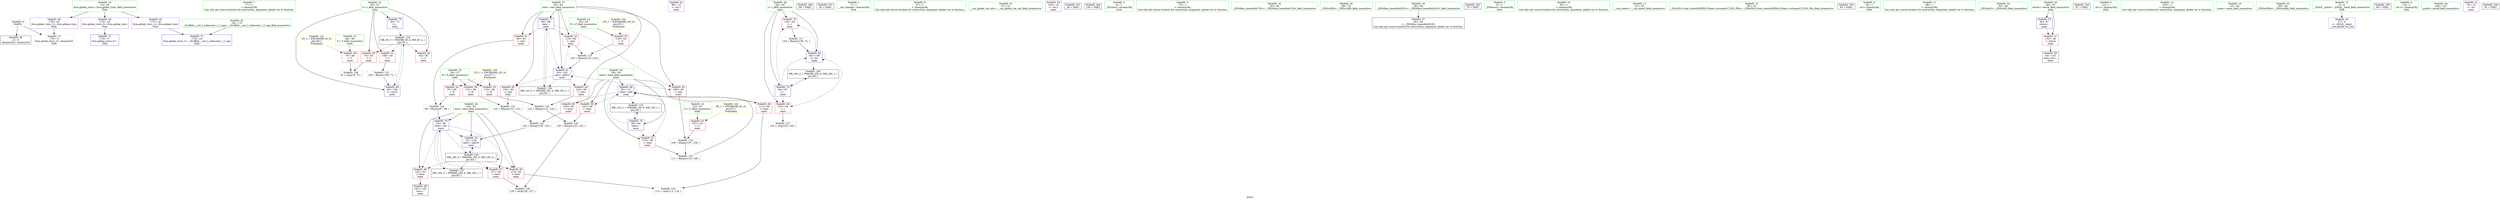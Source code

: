 digraph "SVFG" {
	label="SVFG";

	Node0x557666afa4f0 [shape=record,color=grey,label="{NodeID: 0\nNullPtr}"];
	Node0x557666afa4f0 -> Node0x557666b102d0[style=solid];
	Node0x557666afa4f0 -> Node0x557666b13250[style=solid];
	Node0x557666afac60 [shape=record,color=green,label="{NodeID: 7\n17\<--1\n\<--dummyObj\nCan only get source location for instruction, argument, global var or function.}"];
	Node0x557666b0f060 [shape=record,color=green,label="{NodeID: 14\n16\<--20\nllvm.global_ctors\<--llvm.global_ctors_field_insensitive\nGlob }"];
	Node0x557666b0f060 -> Node0x557666b109b0[style=solid];
	Node0x557666b0f060 -> Node0x557666b10ab0[style=solid];
	Node0x557666b0f060 -> Node0x557666b10bb0[style=solid];
	Node0x557666b0f580 [shape=record,color=green,label="{NodeID: 21\n48\<--49\nT\<--T_field_insensitive\nmain\n}"];
	Node0x557666b0f580 -> Node0x557666b11da0[style=solid];
	Node0x557666b0fb30 [shape=record,color=green,label="{NodeID: 28\n62\<--63\nbest\<--best_field_insensitive\nmain\n}"];
	Node0x557666b0fb30 -> Node0x557666b12c40[style=solid];
	Node0x557666b0fb30 -> Node0x557666b12d10[style=solid];
	Node0x557666b0fb30 -> Node0x557666b12de0[style=solid];
	Node0x557666b0fb30 -> Node0x557666b13690[style=solid];
	Node0x557666b0fb30 -> Node0x557666b139d0[style=solid];
	Node0x557666b15ed0 [shape=record,color=grey,label="{NodeID: 118\n125 = Binary(123, 124, )\n}"];
	Node0x557666b15ed0 -> Node0x557666b161d0[style=solid];
	Node0x557666b101d0 [shape=record,color=green,label="{NodeID: 35\n18\<--170\n_GLOBAL__sub_I_iridescent_1_1.cpp\<--_GLOBAL__sub_I_iridescent_1_1.cpp_field_insensitive\n}"];
	Node0x557666b101d0 -> Node0x557666b13150[style=solid];
	Node0x557666b16950 [shape=record,color=grey,label="{NodeID: 125\n115 = cmp(113, 114, )\n}"];
	Node0x557666b10810 [shape=record,color=purple,label="{NodeID: 42\n86\<--12\n\<--.str.1\nmain\n}"];
	Node0x557666b11e70 [shape=record,color=red,label="{NodeID: 49\n74\<--50\n\<--t\nmain\n}"];
	Node0x557666b11e70 -> Node0x557666b16dd0[style=solid];
	Node0x557666b12420 [shape=record,color=red,label="{NodeID: 56\n131\<--56\n\<--X\nmain\n}"];
	Node0x557666b12420 -> Node0x557666b164d0[style=solid];
	Node0x557666b129d0 [shape=record,color=red,label="{NodeID: 63\n119\<--60\n\<--rate\nmain\n}"];
	Node0x557666b129d0 -> Node0x557666b15ad0[style=solid];
	Node0x557666b12f80 [shape=record,color=red,label="{NodeID: 70\n138\<--64\n\<--i\nmain\n}"];
	Node0x557666b12f80 -> Node0x557666b15d50[style=solid];
	Node0x557666969650 [shape=record,color=black,label="{NodeID: 160\n68 = PHI()\n}"];
	Node0x557666b135c0 [shape=record,color=blue,label="{NodeID: 77\n60\<--96\nrate\<--\nmain\n}"];
	Node0x557666b135c0 -> Node0x557666b12830[style=dashed];
	Node0x557666b135c0 -> Node0x557666b12900[style=dashed];
	Node0x557666b135c0 -> Node0x557666b129d0[style=dashed];
	Node0x557666b135c0 -> Node0x557666b13900[style=dashed];
	Node0x557666b135c0 -> Node0x557666b1cf00[style=dashed];
	Node0x557666b26c00 [shape=record,color=black,label="{NodeID: 167\n92 = PHI()\n}"];
	Node0x557666b13b70 [shape=record,color=blue,label="{NodeID: 84\n50\<--150\nt\<--inc22\nmain\n}"];
	Node0x557666b13b70 -> Node0x557666b1c500[style=dashed];
	Node0x557666afadb0 [shape=record,color=green,label="{NodeID: 1\n7\<--1\n__dso_handle\<--dummyObj\nGlob }"];
	Node0x557666afaea0 [shape=record,color=green,label="{NodeID: 8\n67\<--1\n\<--dummyObj\nCan only get source location for instruction, argument, global var or function.}"];
	Node0x557666b0f0f0 [shape=record,color=green,label="{NodeID: 15\n21\<--22\n__cxx_global_var_init\<--__cxx_global_var_init_field_insensitive\n}"];
	Node0x557666b0f650 [shape=record,color=green,label="{NodeID: 22\n50\<--51\nt\<--t_field_insensitive\nmain\n}"];
	Node0x557666b0f650 -> Node0x557666b11e70[style=solid];
	Node0x557666b0f650 -> Node0x557666b11f40[style=solid];
	Node0x557666b0f650 -> Node0x557666b12010[style=solid];
	Node0x557666b0f650 -> Node0x557666b13420[style=solid];
	Node0x557666b0f650 -> Node0x557666b13b70[style=solid];
	Node0x557666b0fc00 [shape=record,color=green,label="{NodeID: 29\n64\<--65\ni\<--i_field_insensitive\nmain\n}"];
	Node0x557666b0fc00 -> Node0x557666b12eb0[style=solid];
	Node0x557666b0fc00 -> Node0x557666b12f80[style=solid];
	Node0x557666b0fc00 -> Node0x557666b13760[style=solid];
	Node0x557666b0fc00 -> Node0x557666b13aa0[style=solid];
	Node0x557666b16050 [shape=record,color=grey,label="{NodeID: 119\n109 = Binary(107, 108, )\n}"];
	Node0x557666b16050 -> Node0x557666b167d0[style=solid];
	Node0x557666b102d0 [shape=record,color=black,label="{NodeID: 36\n2\<--3\ndummyVal\<--dummyVal\n}"];
	Node0x557666b16ad0 [shape=record,color=grey,label="{NodeID: 126\n128 = cmp(126, 127, )\n}"];
	Node0x557666b108e0 [shape=record,color=purple,label="{NodeID: 43\n144\<--14\n\<--.str.2\nmain\n}"];
	Node0x557666b11f40 [shape=record,color=red,label="{NodeID: 50\n82\<--50\n\<--t\nmain\n}"];
	Node0x557666b124f0 [shape=record,color=red,label="{NodeID: 57\n110\<--58\n\<--time\nmain\n}"];
	Node0x557666b124f0 -> Node0x557666b167d0[style=solid];
	Node0x557666b12aa0 [shape=record,color=red,label="{NodeID: 64\n124\<--60\n\<--rate\nmain\n}"];
	Node0x557666b12aa0 -> Node0x557666b15ed0[style=solid];
	Node0x557666b13050 [shape=record,color=blue,label="{NodeID: 71\n174\<--17\nllvm.global_ctors_0\<--\nGlob }"];
	Node0x557666b25cf0 [shape=record,color=black,label="{NodeID: 161\n28 = PHI()\n}"];
	Node0x557666b13690 [shape=record,color=blue,label="{NodeID: 78\n62\<--99\nbest\<--div\nmain\n}"];
	Node0x557666b13690 -> Node0x557666b12c40[style=dashed];
	Node0x557666b13690 -> Node0x557666b12d10[style=dashed];
	Node0x557666b13690 -> Node0x557666b12de0[style=dashed];
	Node0x557666b13690 -> Node0x557666b139d0[style=dashed];
	Node0x557666b13690 -> Node0x557666b1ac00[style=dashed];
	Node0x557666b13690 -> Node0x557666b1d400[style=dashed];
	Node0x557666b26cd0 [shape=record,color=black,label="{NodeID: 168\n145 = PHI()\n}"];
	Node0x557666af9600 [shape=record,color=green,label="{NodeID: 2\n8\<--1\n_ZSt3cin\<--dummyObj\nGlob }"];
	Node0x557666afaf70 [shape=record,color=green,label="{NodeID: 9\n72\<--1\n\<--dummyObj\nCan only get source location for instruction, argument, global var or function.}"];
	Node0x557666b0f180 [shape=record,color=green,label="{NodeID: 16\n25\<--26\n_ZNSt8ios_base4InitC1Ev\<--_ZNSt8ios_base4InitC1Ev_field_insensitive\n}"];
	Node0x557666b0f720 [shape=record,color=green,label="{NodeID: 23\n52\<--53\nC\<--C_field_insensitive\nmain\n}"];
	Node0x557666b0f720 -> Node0x557666b120e0[style=solid];
	Node0x557666b0fcd0 [shape=record,color=green,label="{NodeID: 30\n69\<--70\n_ZNSirsERi\<--_ZNSirsERi_field_insensitive\n}"];
	Node0x557666b161d0 [shape=record,color=grey,label="{NodeID: 120\n126 = Binary(122, 125, )\n}"];
	Node0x557666b161d0 -> Node0x557666b16ad0[style=solid];
	Node0x557666b103d0 [shape=record,color=black,label="{NodeID: 37\n29\<--30\n\<--_ZNSt8ios_base4InitD1Ev\nCan only get source location for instruction, argument, global var or function.}"];
	Node0x557666b16c50 [shape=record,color=grey,label="{NodeID: 127\n104 = cmp(103, 105, )\n}"];
	Node0x557666b109b0 [shape=record,color=purple,label="{NodeID: 44\n174\<--16\nllvm.global_ctors_0\<--llvm.global_ctors\nGlob }"];
	Node0x557666b109b0 -> Node0x557666b13050[style=solid];
	Node0x557666b1c500 [shape=record,color=black,label="{NodeID: 134\nMR_6V_3 = PHI(MR_6V_4, MR_6V_2, )\npts\{51 \}\n}"];
	Node0x557666b1c500 -> Node0x557666b11e70[style=dashed];
	Node0x557666b1c500 -> Node0x557666b11f40[style=dashed];
	Node0x557666b1c500 -> Node0x557666b12010[style=dashed];
	Node0x557666b1c500 -> Node0x557666b13b70[style=dashed];
	Node0x557666b12010 [shape=record,color=red,label="{NodeID: 51\n149\<--50\n\<--t\nmain\n}"];
	Node0x557666b12010 -> Node0x557666b16650[style=solid];
	Node0x557666b1ee20 [shape=record,color=yellow,style=double,label="{NodeID: 141\n4V_1 = ENCHI(MR_4V_0)\npts\{49 \}\nFun[main]}"];
	Node0x557666b1ee20 -> Node0x557666b11da0[style=dashed];
	Node0x557666b125c0 [shape=record,color=red,label="{NodeID: 58\n113\<--58\n\<--time\nmain\n}"];
	Node0x557666b125c0 -> Node0x557666b16950[style=solid];
	Node0x557666b12b70 [shape=record,color=red,label="{NodeID: 65\n132\<--60\n\<--rate\nmain\n}"];
	Node0x557666b12b70 -> Node0x557666b164d0[style=solid];
	Node0x557666b13150 [shape=record,color=blue,label="{NodeID: 72\n175\<--18\nllvm.global_ctors_1\<--_GLOBAL__sub_I_iridescent_1_1.cpp\nGlob }"];
	Node0x557666b25df0 [shape=record,color=black,label="{NodeID: 162\n79 = PHI()\n}"];
	Node0x557666b13760 [shape=record,color=blue,label="{NodeID: 79\n64\<--67\ni\<--\nmain\n}"];
	Node0x557666b13760 -> Node0x557666b12eb0[style=dashed];
	Node0x557666b13760 -> Node0x557666b12f80[style=dashed];
	Node0x557666b13760 -> Node0x557666b13aa0[style=dashed];
	Node0x557666b13760 -> Node0x557666b1d900[style=dashed];
	Node0x557666afa600 [shape=record,color=green,label="{NodeID: 3\n9\<--1\n_ZSt4cout\<--dummyObj\nGlob }"];
	Node0x557666b0e5e0 [shape=record,color=green,label="{NodeID: 10\n94\<--1\n\<--dummyObj\nCan only get source location for instruction, argument, global var or function.}"];
	Node0x557666b0f210 [shape=record,color=green,label="{NodeID: 17\n31\<--32\n__cxa_atexit\<--__cxa_atexit_field_insensitive\n}"];
	Node0x557666b0f7f0 [shape=record,color=green,label="{NodeID: 24\n54\<--55\nF\<--F_field_insensitive\nmain\n}"];
	Node0x557666b0f7f0 -> Node0x557666b121b0[style=solid];
	Node0x557666b0fdd0 [shape=record,color=green,label="{NodeID: 31\n80\<--81\n_ZStlsISt11char_traitsIcEERSt13basic_ostreamIcT_ES5_PKc\<--_ZStlsISt11char_traitsIcEERSt13basic_ostreamIcT_ES5_PKc_field_insensitive\n}"];
	Node0x557666b16350 [shape=record,color=grey,label="{NodeID: 121\n134 = Binary(130, 133, )\n}"];
	Node0x557666b16350 -> Node0x557666b139d0[style=solid];
	Node0x557666b104d0 [shape=record,color=black,label="{NodeID: 38\n143\<--142\nconv\<--\nmain\n}"];
	Node0x557666b16dd0 [shape=record,color=grey,label="{NodeID: 128\n76 = cmp(74, 75, )\n}"];
	Node0x557666b10ab0 [shape=record,color=purple,label="{NodeID: 45\n175\<--16\nllvm.global_ctors_1\<--llvm.global_ctors\nGlob }"];
	Node0x557666b10ab0 -> Node0x557666b13150[style=solid];
	Node0x557666b1ca00 [shape=record,color=black,label="{NodeID: 135\nMR_14V_2 = PHI(MR_14V_6, MR_14V_1, )\npts\{59 \}\n}"];
	Node0x557666b1ca00 -> Node0x557666b134f0[style=dashed];
	Node0x557666b120e0 [shape=record,color=red,label="{NodeID: 52\n107\<--52\n\<--C\nmain\n}"];
	Node0x557666b120e0 -> Node0x557666b16050[style=solid];
	Node0x557666b12690 [shape=record,color=red,label="{NodeID: 59\n122\<--58\n\<--time\nmain\n}"];
	Node0x557666b12690 -> Node0x557666b161d0[style=solid];
	Node0x557666b12c40 [shape=record,color=red,label="{NodeID: 66\n114\<--62\n\<--best\nmain\n}"];
	Node0x557666b12c40 -> Node0x557666b16950[style=solid];
	Node0x557666b13250 [shape=record,color=blue, style = dotted,label="{NodeID: 73\n176\<--3\nllvm.global_ctors_2\<--dummyVal\nGlob }"];
	Node0x557666b25f50 [shape=record,color=black,label="{NodeID: 163\n83 = PHI()\n}"];
	Node0x557666b13830 [shape=record,color=blue,label="{NodeID: 80\n58\<--111\ntime\<--add\nmain\n}"];
	Node0x557666b13830 -> Node0x557666b124f0[style=dashed];
	Node0x557666b13830 -> Node0x557666b125c0[style=dashed];
	Node0x557666b13830 -> Node0x557666b12690[style=dashed];
	Node0x557666b13830 -> Node0x557666b12760[style=dashed];
	Node0x557666b13830 -> Node0x557666b13830[style=dashed];
	Node0x557666b13830 -> Node0x557666b1ca00[style=dashed];
	Node0x557666afa940 [shape=record,color=green,label="{NodeID: 4\n10\<--1\n.str\<--dummyObj\nGlob }"];
	Node0x557666b0e6b0 [shape=record,color=green,label="{NodeID: 11\n96\<--1\n\<--dummyObj\nCan only get source location for instruction, argument, global var or function.}"];
	Node0x557666b0f2e0 [shape=record,color=green,label="{NodeID: 18\n30\<--36\n_ZNSt8ios_base4InitD1Ev\<--_ZNSt8ios_base4InitD1Ev_field_insensitive\n}"];
	Node0x557666b0f2e0 -> Node0x557666b103d0[style=solid];
	Node0x557666b0f8c0 [shape=record,color=green,label="{NodeID: 25\n56\<--57\nX\<--X_field_insensitive\nmain\n}"];
	Node0x557666b0f8c0 -> Node0x557666b12280[style=solid];
	Node0x557666b0f8c0 -> Node0x557666b12350[style=solid];
	Node0x557666b0f8c0 -> Node0x557666b12420[style=solid];
	Node0x557666b15ad0 [shape=record,color=grey,label="{NodeID: 115\n120 = Binary(119, 118, )\n}"];
	Node0x557666b15ad0 -> Node0x557666b13900[style=solid];
	Node0x557666b0fed0 [shape=record,color=green,label="{NodeID: 32\n84\<--85\n_ZNSolsEi\<--_ZNSolsEi_field_insensitive\n}"];
	Node0x557666b164d0 [shape=record,color=grey,label="{NodeID: 122\n133 = Binary(131, 132, )\n}"];
	Node0x557666b164d0 -> Node0x557666b16350[style=solid];
	Node0x557666b105a0 [shape=record,color=black,label="{NodeID: 39\n45\<--153\nmain_ret\<--\nmain\n}"];
	Node0x557666b1ac00 [shape=record,color=black,label="{NodeID: 129\nMR_18V_6 = PHI(MR_18V_5, MR_18V_4, )\npts\{63 \}\n}"];
	Node0x557666b1ac00 -> Node0x557666b12c40[style=dashed];
	Node0x557666b1ac00 -> Node0x557666b12d10[style=dashed];
	Node0x557666b1ac00 -> Node0x557666b12de0[style=dashed];
	Node0x557666b1ac00 -> Node0x557666b139d0[style=dashed];
	Node0x557666b1ac00 -> Node0x557666b1ac00[style=dashed];
	Node0x557666b1ac00 -> Node0x557666b1d400[style=dashed];
	Node0x557666b10bb0 [shape=record,color=purple,label="{NodeID: 46\n176\<--16\nllvm.global_ctors_2\<--llvm.global_ctors\nGlob }"];
	Node0x557666b10bb0 -> Node0x557666b13250[style=solid];
	Node0x557666b1cf00 [shape=record,color=black,label="{NodeID: 136\nMR_16V_2 = PHI(MR_16V_4, MR_16V_1, )\npts\{61 \}\n}"];
	Node0x557666b1cf00 -> Node0x557666b135c0[style=dashed];
	Node0x557666b121b0 [shape=record,color=red,label="{NodeID: 53\n118\<--54\n\<--F\nmain\n}"];
	Node0x557666b121b0 -> Node0x557666b15ad0[style=solid];
	Node0x557666b1efe0 [shape=record,color=yellow,style=double,label="{NodeID: 143\n8V_1 = ENCHI(MR_8V_0)\npts\{53 \}\nFun[main]}"];
	Node0x557666b1efe0 -> Node0x557666b120e0[style=dashed];
	Node0x557666b12760 [shape=record,color=red,label="{NodeID: 60\n130\<--58\n\<--time\nmain\n}"];
	Node0x557666b12760 -> Node0x557666b16350[style=solid];
	Node0x557666b12d10 [shape=record,color=red,label="{NodeID: 67\n127\<--62\n\<--best\nmain\n}"];
	Node0x557666b12d10 -> Node0x557666b16ad0[style=solid];
	Node0x557666b13350 [shape=record,color=blue,label="{NodeID: 74\n46\<--67\nretval\<--\nmain\n}"];
	Node0x557666b13350 -> Node0x557666b10cb0[style=dashed];
	Node0x557666b26900 [shape=record,color=black,label="{NodeID: 164\n87 = PHI()\n}"];
	Node0x557666b13900 [shape=record,color=blue,label="{NodeID: 81\n60\<--120\nrate\<--add12\nmain\n}"];
	Node0x557666b13900 -> Node0x557666b12900[style=dashed];
	Node0x557666b13900 -> Node0x557666b129d0[style=dashed];
	Node0x557666b13900 -> Node0x557666b12aa0[style=dashed];
	Node0x557666b13900 -> Node0x557666b12b70[style=dashed];
	Node0x557666b13900 -> Node0x557666b13900[style=dashed];
	Node0x557666b13900 -> Node0x557666b1cf00[style=dashed];
	Node0x557666afa800 [shape=record,color=green,label="{NodeID: 5\n12\<--1\n.str.1\<--dummyObj\nGlob }"];
	Node0x557666b0e780 [shape=record,color=green,label="{NodeID: 12\n105\<--1\n\<--dummyObj\nCan only get source location for instruction, argument, global var or function.}"];
	Node0x557666b0f3b0 [shape=record,color=green,label="{NodeID: 19\n43\<--44\nmain\<--main_field_insensitive\n}"];
	Node0x557666b0f990 [shape=record,color=green,label="{NodeID: 26\n58\<--59\ntime\<--time_field_insensitive\nmain\n}"];
	Node0x557666b0f990 -> Node0x557666b124f0[style=solid];
	Node0x557666b0f990 -> Node0x557666b125c0[style=solid];
	Node0x557666b0f990 -> Node0x557666b12690[style=solid];
	Node0x557666b0f990 -> Node0x557666b12760[style=solid];
	Node0x557666b0f990 -> Node0x557666b134f0[style=solid];
	Node0x557666b0f990 -> Node0x557666b13830[style=solid];
	Node0x557666b15bd0 [shape=record,color=grey,label="{NodeID: 116\n99 = Binary(97, 98, )\n}"];
	Node0x557666b15bd0 -> Node0x557666b13690[style=solid];
	Node0x557666b0ffd0 [shape=record,color=green,label="{NodeID: 33\n89\<--90\n_ZNSirsERe\<--_ZNSirsERe_field_insensitive\n}"];
	Node0x557666b16650 [shape=record,color=grey,label="{NodeID: 123\n150 = Binary(149, 72, )\n}"];
	Node0x557666b16650 -> Node0x557666b13b70[style=solid];
	Node0x557666b10670 [shape=record,color=purple,label="{NodeID: 40\n27\<--4\n\<--_ZStL8__ioinit\n__cxx_global_var_init\n}"];
	Node0x557666b10cb0 [shape=record,color=red,label="{NodeID: 47\n153\<--46\n\<--retval\nmain\n}"];
	Node0x557666b10cb0 -> Node0x557666b105a0[style=solid];
	Node0x557666b1d400 [shape=record,color=black,label="{NodeID: 137\nMR_18V_2 = PHI(MR_18V_4, MR_18V_1, )\npts\{63 \}\n}"];
	Node0x557666b1d400 -> Node0x557666b13690[style=dashed];
	Node0x557666b12280 [shape=record,color=red,label="{NodeID: 54\n97\<--56\n\<--X\nmain\n}"];
	Node0x557666b12280 -> Node0x557666b15bd0[style=solid];
	Node0x557666b1f0c0 [shape=record,color=yellow,style=double,label="{NodeID: 144\n10V_1 = ENCHI(MR_10V_0)\npts\{55 \}\nFun[main]}"];
	Node0x557666b1f0c0 -> Node0x557666b121b0[style=dashed];
	Node0x557666b12830 [shape=record,color=red,label="{NodeID: 61\n98\<--60\n\<--rate\nmain\n}"];
	Node0x557666b12830 -> Node0x557666b15bd0[style=solid];
	Node0x557666b12de0 [shape=record,color=red,label="{NodeID: 68\n142\<--62\n\<--best\nmain\n}"];
	Node0x557666b12de0 -> Node0x557666b104d0[style=solid];
	Node0x557666b13420 [shape=record,color=blue,label="{NodeID: 75\n50\<--72\nt\<--\nmain\n}"];
	Node0x557666b13420 -> Node0x557666b1c500[style=dashed];
	Node0x557666b269d0 [shape=record,color=black,label="{NodeID: 165\n88 = PHI()\n}"];
	Node0x557666b139d0 [shape=record,color=blue,label="{NodeID: 82\n62\<--134\nbest\<--add18\nmain\n}"];
	Node0x557666b139d0 -> Node0x557666b1ac00[style=dashed];
	Node0x557666afabd0 [shape=record,color=green,label="{NodeID: 6\n14\<--1\n.str.2\<--dummyObj\nGlob }"];
	Node0x557666b0efd0 [shape=record,color=green,label="{NodeID: 13\n4\<--6\n_ZStL8__ioinit\<--_ZStL8__ioinit_field_insensitive\nGlob }"];
	Node0x557666b0efd0 -> Node0x557666b10670[style=solid];
	Node0x557666b0f4b0 [shape=record,color=green,label="{NodeID: 20\n46\<--47\nretval\<--retval_field_insensitive\nmain\n}"];
	Node0x557666b0f4b0 -> Node0x557666b10cb0[style=solid];
	Node0x557666b0f4b0 -> Node0x557666b13350[style=solid];
	Node0x557666b0fa60 [shape=record,color=green,label="{NodeID: 27\n60\<--61\nrate\<--rate_field_insensitive\nmain\n}"];
	Node0x557666b0fa60 -> Node0x557666b12830[style=solid];
	Node0x557666b0fa60 -> Node0x557666b12900[style=solid];
	Node0x557666b0fa60 -> Node0x557666b129d0[style=solid];
	Node0x557666b0fa60 -> Node0x557666b12aa0[style=solid];
	Node0x557666b0fa60 -> Node0x557666b12b70[style=solid];
	Node0x557666b0fa60 -> Node0x557666b135c0[style=solid];
	Node0x557666b0fa60 -> Node0x557666b13900[style=solid];
	Node0x557666b15d50 [shape=record,color=grey,label="{NodeID: 117\n139 = Binary(138, 72, )\n}"];
	Node0x557666b15d50 -> Node0x557666b13aa0[style=solid];
	Node0x557666b100d0 [shape=record,color=green,label="{NodeID: 34\n146\<--147\nprintf\<--printf_field_insensitive\n}"];
	Node0x557666b167d0 [shape=record,color=grey,label="{NodeID: 124\n111 = Binary(110, 109, )\n}"];
	Node0x557666b167d0 -> Node0x557666b13830[style=solid];
	Node0x557666b10740 [shape=record,color=purple,label="{NodeID: 41\n78\<--10\n\<--.str\nmain\n}"];
	Node0x557666b11da0 [shape=record,color=red,label="{NodeID: 48\n75\<--48\n\<--T\nmain\n}"];
	Node0x557666b11da0 -> Node0x557666b16dd0[style=solid];
	Node0x557666b1d900 [shape=record,color=black,label="{NodeID: 138\nMR_20V_2 = PHI(MR_20V_4, MR_20V_1, )\npts\{65 \}\n}"];
	Node0x557666b1d900 -> Node0x557666b13760[style=dashed];
	Node0x557666b12350 [shape=record,color=red,label="{NodeID: 55\n123\<--56\n\<--X\nmain\n}"];
	Node0x557666b12350 -> Node0x557666b15ed0[style=solid];
	Node0x557666b1f1a0 [shape=record,color=yellow,style=double,label="{NodeID: 145\n12V_1 = ENCHI(MR_12V_0)\npts\{57 \}\nFun[main]}"];
	Node0x557666b1f1a0 -> Node0x557666b12280[style=dashed];
	Node0x557666b1f1a0 -> Node0x557666b12350[style=dashed];
	Node0x557666b1f1a0 -> Node0x557666b12420[style=dashed];
	Node0x557666b12900 [shape=record,color=red,label="{NodeID: 62\n108\<--60\n\<--rate\nmain\n}"];
	Node0x557666b12900 -> Node0x557666b16050[style=solid];
	Node0x557666b12eb0 [shape=record,color=red,label="{NodeID: 69\n103\<--64\n\<--i\nmain\n}"];
	Node0x557666b12eb0 -> Node0x557666b16c50[style=solid];
	Node0x557666b134f0 [shape=record,color=blue,label="{NodeID: 76\n58\<--94\ntime\<--\nmain\n}"];
	Node0x557666b134f0 -> Node0x557666b124f0[style=dashed];
	Node0x557666b134f0 -> Node0x557666b13830[style=dashed];
	Node0x557666b134f0 -> Node0x557666b1ca00[style=dashed];
	Node0x557666b26b00 [shape=record,color=black,label="{NodeID: 166\n91 = PHI()\n}"];
	Node0x557666b13aa0 [shape=record,color=blue,label="{NodeID: 83\n64\<--139\ni\<--inc\nmain\n}"];
	Node0x557666b13aa0 -> Node0x557666b12eb0[style=dashed];
	Node0x557666b13aa0 -> Node0x557666b12f80[style=dashed];
	Node0x557666b13aa0 -> Node0x557666b13aa0[style=dashed];
	Node0x557666b13aa0 -> Node0x557666b1d900[style=dashed];
}
